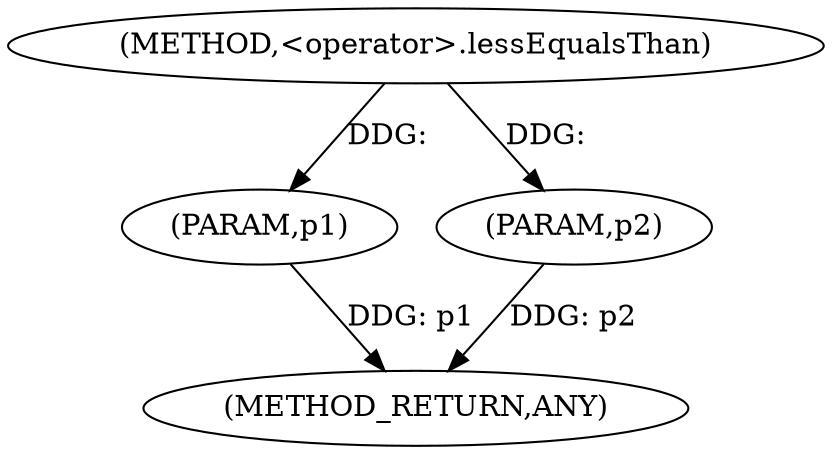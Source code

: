 digraph "<operator>.lessEqualsThan" {  
"2130" [label = "(METHOD,<operator>.lessEqualsThan)" ]
"2134" [label = "(METHOD_RETURN,ANY)" ]
"2131" [label = "(PARAM,p1)" ]
"2132" [label = "(PARAM,p2)" ]
  "2131" -> "2134"  [ label = "DDG: p1"] 
  "2132" -> "2134"  [ label = "DDG: p2"] 
  "2130" -> "2131"  [ label = "DDG: "] 
  "2130" -> "2132"  [ label = "DDG: "] 
}
